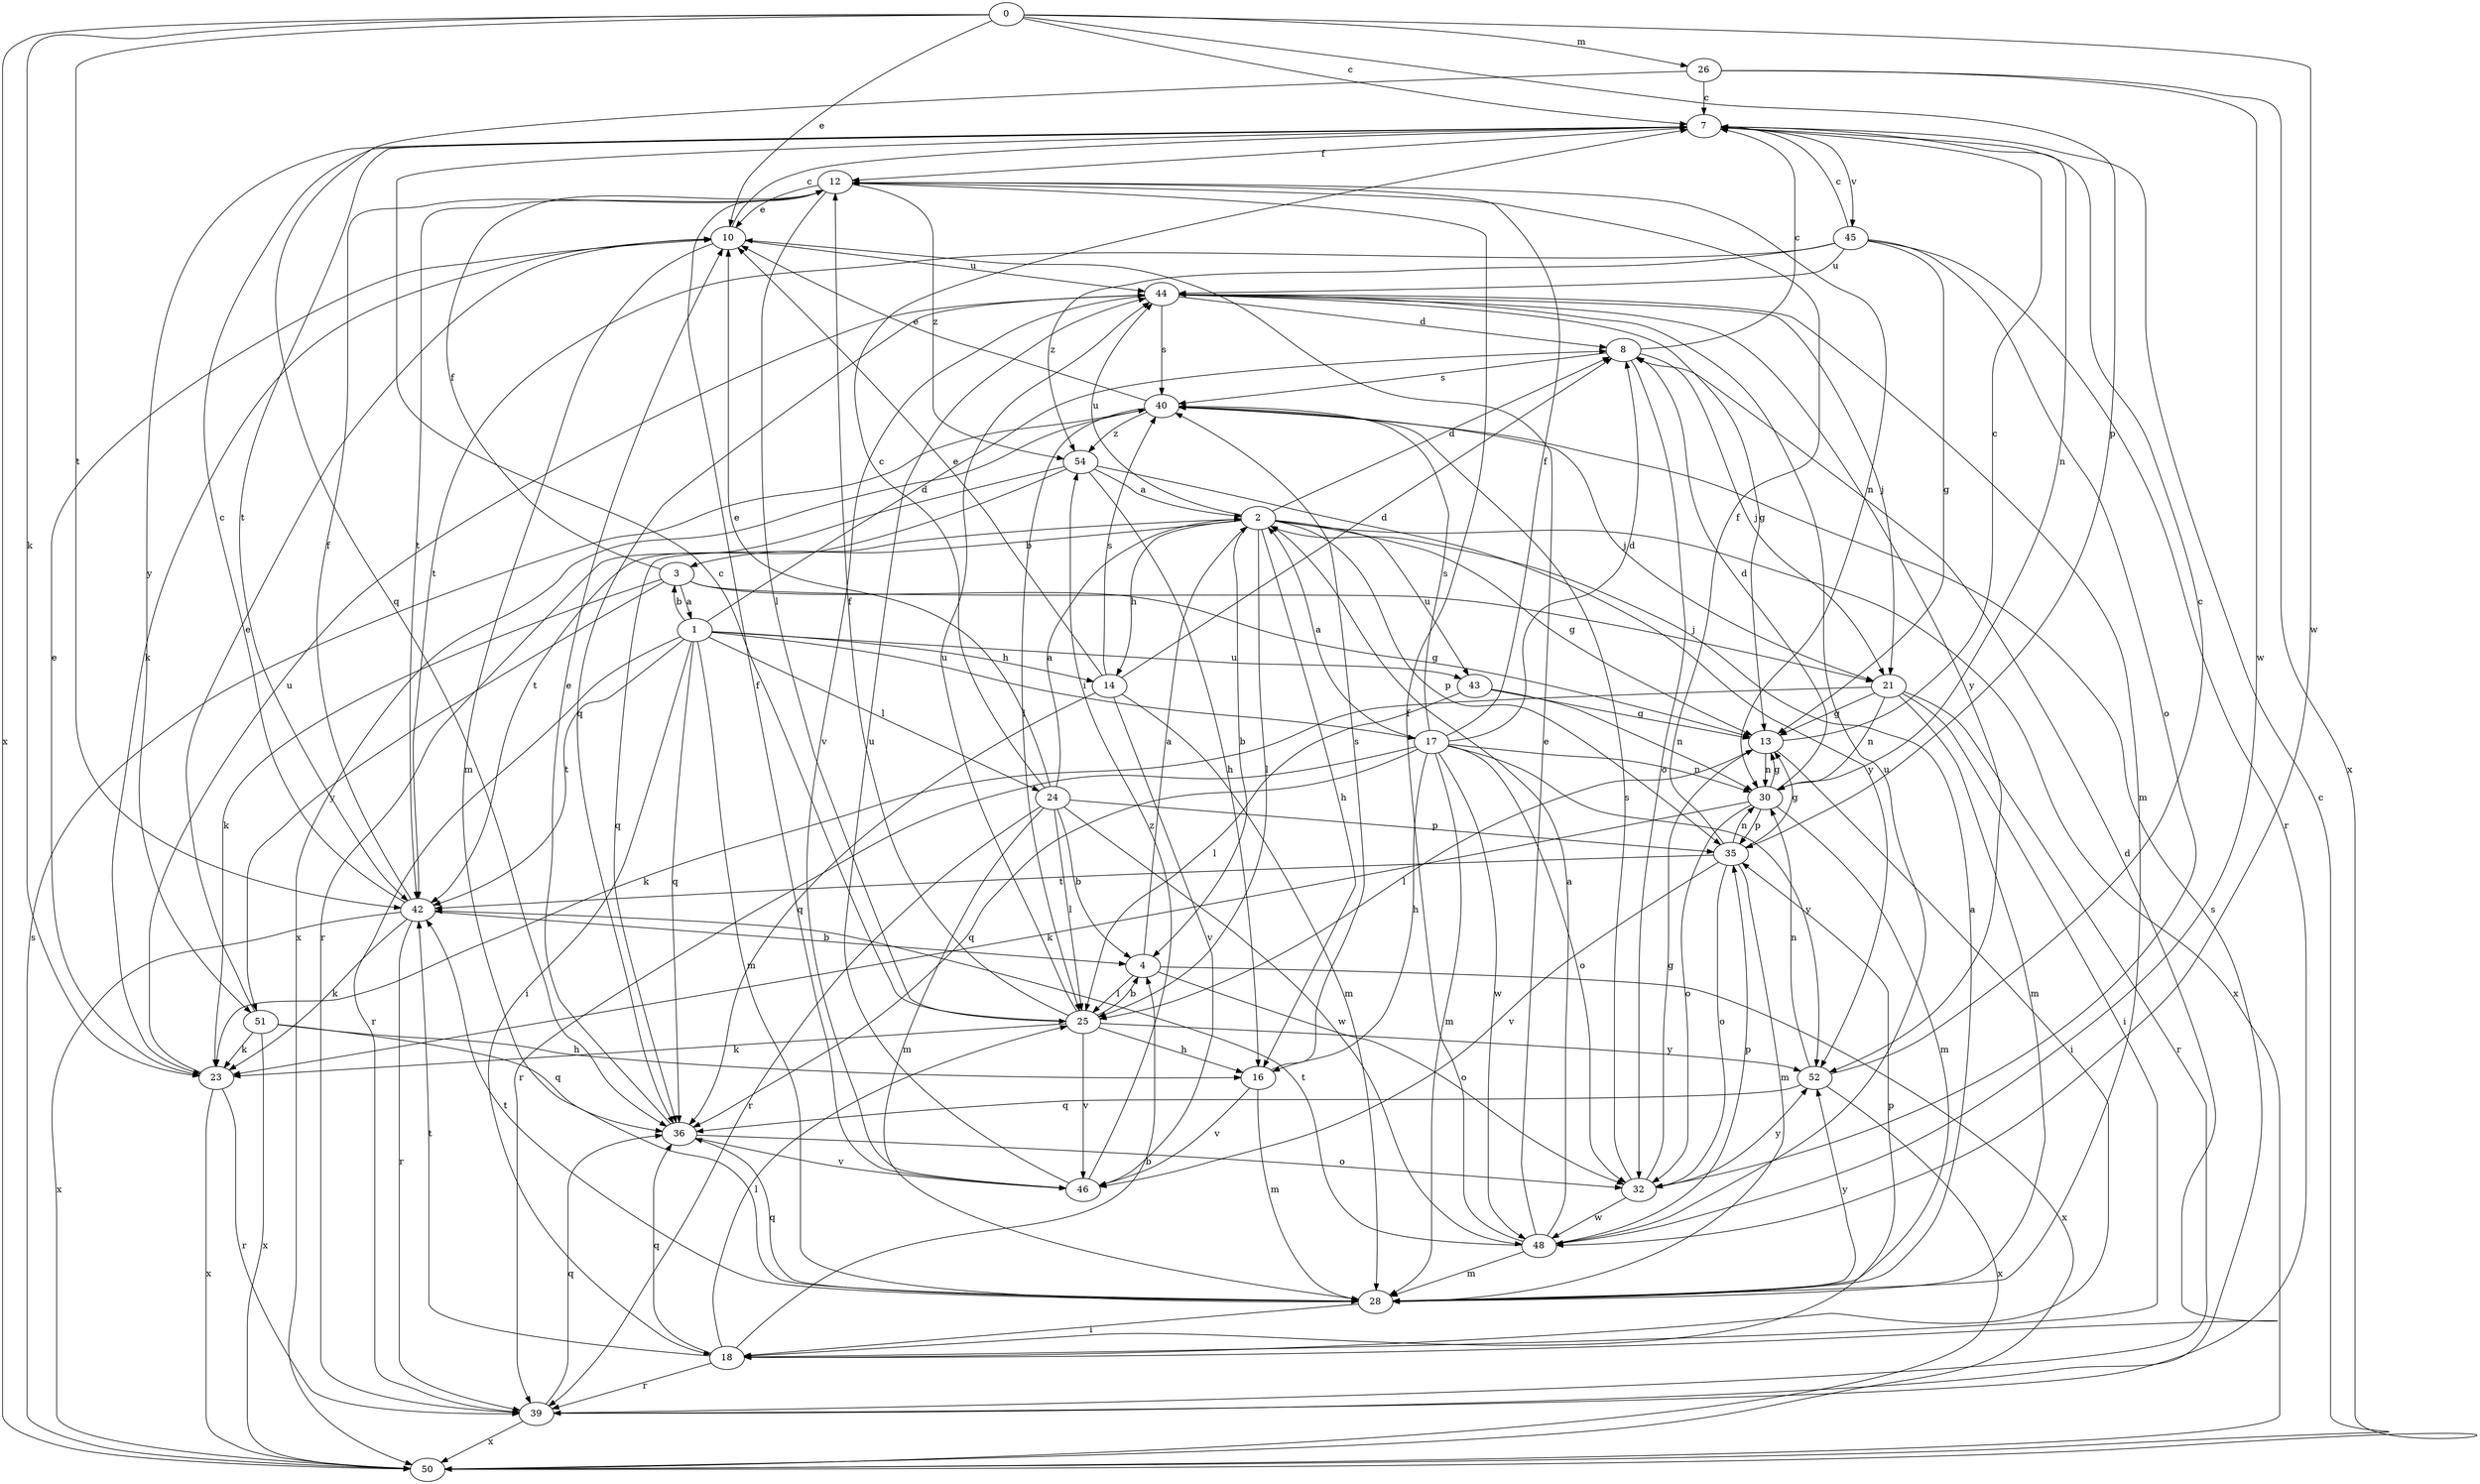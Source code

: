 strict digraph  {
0;
1;
2;
3;
4;
7;
8;
10;
12;
13;
14;
16;
17;
18;
21;
23;
24;
25;
26;
28;
30;
32;
35;
36;
39;
40;
42;
43;
44;
45;
46;
48;
50;
51;
52;
54;
0 -> 7  [label=c];
0 -> 10  [label=e];
0 -> 23  [label=k];
0 -> 26  [label=m];
0 -> 35  [label=p];
0 -> 42  [label=t];
0 -> 48  [label=w];
0 -> 50  [label=x];
1 -> 3  [label=b];
1 -> 8  [label=d];
1 -> 14  [label=h];
1 -> 17  [label=i];
1 -> 18  [label=i];
1 -> 24  [label=l];
1 -> 28  [label=m];
1 -> 36  [label=q];
1 -> 39  [label=r];
1 -> 42  [label=t];
1 -> 43  [label=u];
2 -> 3  [label=b];
2 -> 4  [label=b];
2 -> 8  [label=d];
2 -> 13  [label=g];
2 -> 14  [label=h];
2 -> 16  [label=h];
2 -> 25  [label=l];
2 -> 35  [label=p];
2 -> 36  [label=q];
2 -> 43  [label=u];
2 -> 44  [label=u];
2 -> 50  [label=x];
3 -> 1  [label=a];
3 -> 12  [label=f];
3 -> 13  [label=g];
3 -> 21  [label=j];
3 -> 23  [label=k];
3 -> 51  [label=y];
4 -> 2  [label=a];
4 -> 25  [label=l];
4 -> 32  [label=o];
4 -> 50  [label=x];
7 -> 12  [label=f];
7 -> 30  [label=n];
7 -> 42  [label=t];
7 -> 45  [label=v];
7 -> 51  [label=y];
8 -> 7  [label=c];
8 -> 21  [label=j];
8 -> 32  [label=o];
8 -> 40  [label=s];
10 -> 7  [label=c];
10 -> 23  [label=k];
10 -> 28  [label=m];
10 -> 44  [label=u];
12 -> 10  [label=e];
12 -> 25  [label=l];
12 -> 30  [label=n];
12 -> 42  [label=t];
12 -> 54  [label=z];
13 -> 7  [label=c];
13 -> 18  [label=i];
13 -> 25  [label=l];
13 -> 30  [label=n];
14 -> 8  [label=d];
14 -> 10  [label=e];
14 -> 28  [label=m];
14 -> 36  [label=q];
14 -> 40  [label=s];
14 -> 46  [label=v];
16 -> 28  [label=m];
16 -> 40  [label=s];
16 -> 46  [label=v];
17 -> 2  [label=a];
17 -> 8  [label=d];
17 -> 12  [label=f];
17 -> 16  [label=h];
17 -> 28  [label=m];
17 -> 30  [label=n];
17 -> 32  [label=o];
17 -> 36  [label=q];
17 -> 39  [label=r];
17 -> 40  [label=s];
17 -> 48  [label=w];
17 -> 52  [label=y];
18 -> 4  [label=b];
18 -> 8  [label=d];
18 -> 25  [label=l];
18 -> 35  [label=p];
18 -> 36  [label=q];
18 -> 39  [label=r];
18 -> 42  [label=t];
21 -> 13  [label=g];
21 -> 18  [label=i];
21 -> 23  [label=k];
21 -> 28  [label=m];
21 -> 30  [label=n];
21 -> 39  [label=r];
23 -> 10  [label=e];
23 -> 39  [label=r];
23 -> 44  [label=u];
23 -> 50  [label=x];
24 -> 2  [label=a];
24 -> 4  [label=b];
24 -> 7  [label=c];
24 -> 10  [label=e];
24 -> 25  [label=l];
24 -> 28  [label=m];
24 -> 35  [label=p];
24 -> 39  [label=r];
24 -> 48  [label=w];
25 -> 4  [label=b];
25 -> 7  [label=c];
25 -> 12  [label=f];
25 -> 16  [label=h];
25 -> 23  [label=k];
25 -> 44  [label=u];
25 -> 46  [label=v];
25 -> 52  [label=y];
26 -> 7  [label=c];
26 -> 36  [label=q];
26 -> 48  [label=w];
26 -> 50  [label=x];
28 -> 2  [label=a];
28 -> 18  [label=i];
28 -> 36  [label=q];
28 -> 42  [label=t];
28 -> 52  [label=y];
30 -> 8  [label=d];
30 -> 13  [label=g];
30 -> 23  [label=k];
30 -> 28  [label=m];
30 -> 32  [label=o];
30 -> 35  [label=p];
32 -> 13  [label=g];
32 -> 40  [label=s];
32 -> 48  [label=w];
32 -> 52  [label=y];
35 -> 12  [label=f];
35 -> 13  [label=g];
35 -> 28  [label=m];
35 -> 30  [label=n];
35 -> 32  [label=o];
35 -> 42  [label=t];
35 -> 46  [label=v];
36 -> 10  [label=e];
36 -> 32  [label=o];
36 -> 46  [label=v];
39 -> 36  [label=q];
39 -> 40  [label=s];
39 -> 50  [label=x];
40 -> 10  [label=e];
40 -> 21  [label=j];
40 -> 25  [label=l];
40 -> 50  [label=x];
40 -> 54  [label=z];
42 -> 4  [label=b];
42 -> 7  [label=c];
42 -> 12  [label=f];
42 -> 23  [label=k];
42 -> 39  [label=r];
42 -> 50  [label=x];
43 -> 13  [label=g];
43 -> 25  [label=l];
43 -> 30  [label=n];
44 -> 8  [label=d];
44 -> 13  [label=g];
44 -> 21  [label=j];
44 -> 28  [label=m];
44 -> 36  [label=q];
44 -> 40  [label=s];
44 -> 46  [label=v];
44 -> 52  [label=y];
45 -> 7  [label=c];
45 -> 13  [label=g];
45 -> 32  [label=o];
45 -> 39  [label=r];
45 -> 42  [label=t];
45 -> 44  [label=u];
45 -> 54  [label=z];
46 -> 12  [label=f];
46 -> 44  [label=u];
46 -> 54  [label=z];
48 -> 2  [label=a];
48 -> 10  [label=e];
48 -> 12  [label=f];
48 -> 28  [label=m];
48 -> 35  [label=p];
48 -> 42  [label=t];
48 -> 44  [label=u];
50 -> 7  [label=c];
50 -> 40  [label=s];
51 -> 10  [label=e];
51 -> 16  [label=h];
51 -> 23  [label=k];
51 -> 36  [label=q];
51 -> 50  [label=x];
52 -> 7  [label=c];
52 -> 30  [label=n];
52 -> 36  [label=q];
52 -> 50  [label=x];
54 -> 2  [label=a];
54 -> 16  [label=h];
54 -> 39  [label=r];
54 -> 42  [label=t];
54 -> 52  [label=y];
}
